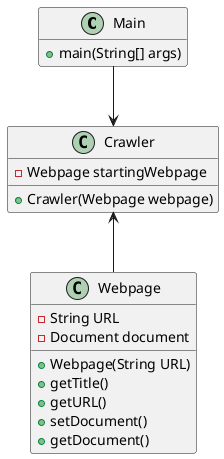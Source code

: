 @startuml

class Main {
    + main(String[] args)
}

class Crawler {
    - Webpage startingWebpage

    + Crawler(Webpage webpage)
}

class Webpage {
    - String URL
    - Document document

    + Webpage(String URL)
    + getTitle()
    + getURL()
    + setDocument()
    + getDocument()
}

Main --> Crawler
Crawler <-- Webpage

hide Main fields

@enduml